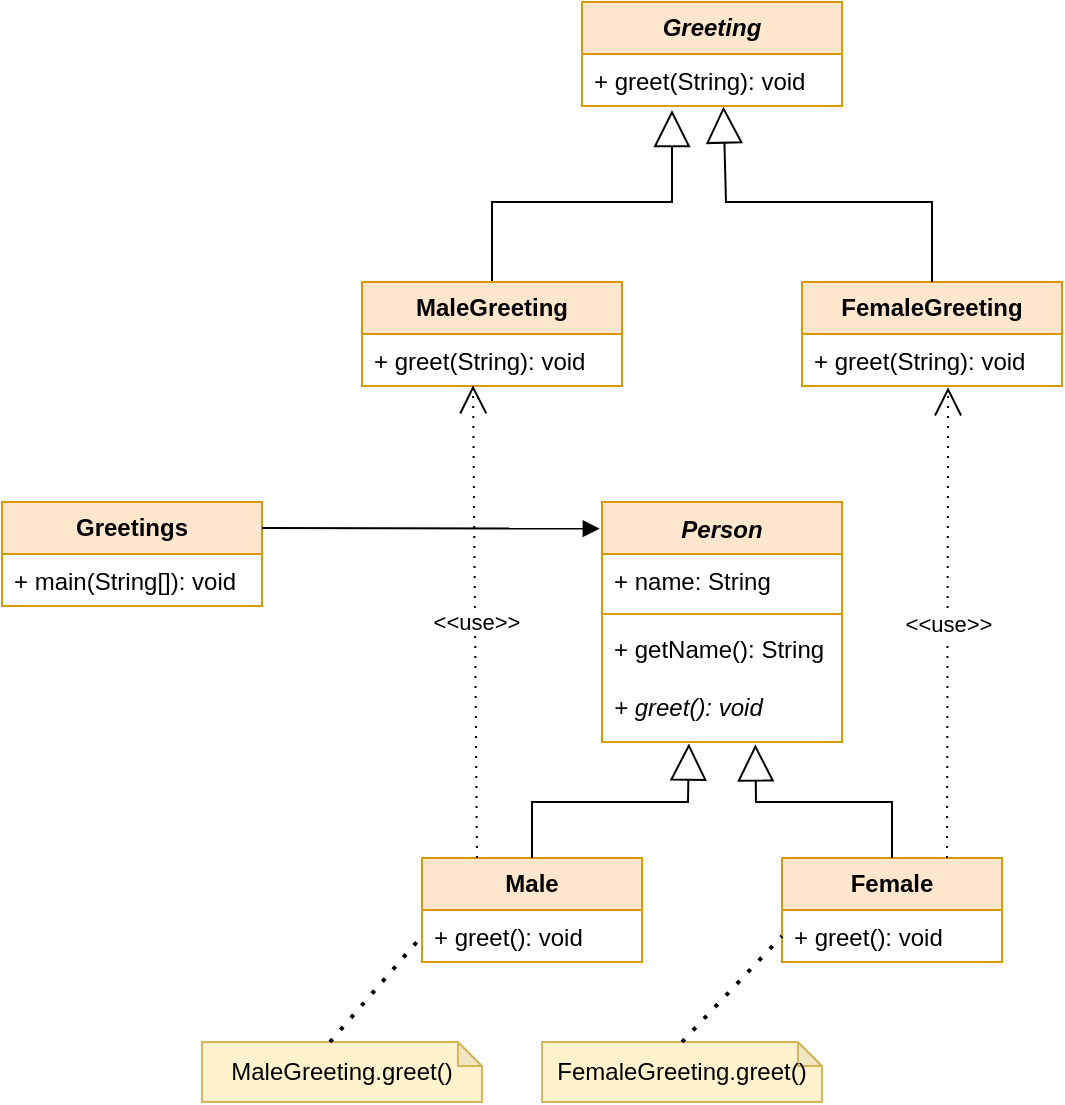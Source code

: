 <mxfile version="24.7.7">
  <diagram name="Page-1" id="bVBDr7YD2kAVq5JZf0o2">
    <mxGraphModel dx="1395" dy="622" grid="0" gridSize="10" guides="1" tooltips="1" connect="1" arrows="1" fold="1" page="0" pageScale="1" pageWidth="850" pageHeight="1100" math="0" shadow="0">
      <root>
        <mxCell id="0" />
        <mxCell id="1" parent="0" />
        <mxCell id="69hd-acSu9PRx414M_0n-7" value="&lt;b&gt;FemaleGreeting&lt;/b&gt;" style="swimlane;fontStyle=0;childLayout=stackLayout;horizontal=1;startSize=26;fillColor=#ffe6cc;horizontalStack=0;resizeParent=1;resizeParentMax=0;resizeLast=0;collapsible=1;marginBottom=0;whiteSpace=wrap;html=1;strokeColor=#d79b00;" vertex="1" parent="1">
          <mxGeometry x="500" y="300" width="130" height="52" as="geometry" />
        </mxCell>
        <mxCell id="69hd-acSu9PRx414M_0n-8" value="+ greet(String): void" style="text;strokeColor=none;fillColor=none;align=left;verticalAlign=top;spacingLeft=4;spacingRight=4;overflow=hidden;rotatable=0;points=[[0,0.5],[1,0.5]];portConstraint=eastwest;whiteSpace=wrap;html=1;" vertex="1" parent="69hd-acSu9PRx414M_0n-7">
          <mxGeometry y="26" width="130" height="26" as="geometry" />
        </mxCell>
        <mxCell id="69hd-acSu9PRx414M_0n-9" value="" style="endArrow=block;endSize=16;endFill=0;html=1;rounded=0;exitX=0.5;exitY=0;exitDx=0;exitDy=0;" edge="1" parent="1" source="69hd-acSu9PRx414M_0n-17">
          <mxGeometry width="160" relative="1" as="geometry">
            <mxPoint x="335" y="300" as="sourcePoint" />
            <mxPoint x="435" y="214" as="targetPoint" />
            <Array as="points">
              <mxPoint x="345" y="260" />
              <mxPoint x="435" y="260" />
            </Array>
          </mxGeometry>
        </mxCell>
        <mxCell id="69hd-acSu9PRx414M_0n-10" value="" style="endArrow=block;endSize=16;endFill=0;html=1;rounded=0;exitX=0.5;exitY=0;exitDx=0;exitDy=0;entryX=0.544;entryY=1.008;entryDx=0;entryDy=0;entryPerimeter=0;" edge="1" parent="1" source="69hd-acSu9PRx414M_0n-7" target="69hd-acSu9PRx414M_0n-20">
          <mxGeometry width="160" relative="1" as="geometry">
            <mxPoint x="430" y="320" as="sourcePoint" />
            <mxPoint x="462.415" y="222" as="targetPoint" />
            <Array as="points">
              <mxPoint x="565" y="260" />
              <mxPoint x="462" y="260" />
            </Array>
          </mxGeometry>
        </mxCell>
        <mxCell id="69hd-acSu9PRx414M_0n-13" value="&lt;i style=&quot;&quot;&gt;Person&lt;/i&gt;" style="swimlane;fontStyle=1;align=center;verticalAlign=top;childLayout=stackLayout;horizontal=1;startSize=26;horizontalStack=0;resizeParent=1;resizeParentMax=0;resizeLast=0;collapsible=1;marginBottom=0;whiteSpace=wrap;html=1;fillColor=#ffe6cc;strokeColor=#d79b00;" vertex="1" parent="1">
          <mxGeometry x="400" y="410" width="120" height="120" as="geometry" />
        </mxCell>
        <mxCell id="69hd-acSu9PRx414M_0n-14" value="+ name: String" style="text;strokeColor=none;fillColor=none;align=left;verticalAlign=top;spacingLeft=4;spacingRight=4;overflow=hidden;rotatable=0;points=[[0,0.5],[1,0.5]];portConstraint=eastwest;whiteSpace=wrap;html=1;" vertex="1" parent="69hd-acSu9PRx414M_0n-13">
          <mxGeometry y="26" width="120" height="26" as="geometry" />
        </mxCell>
        <mxCell id="69hd-acSu9PRx414M_0n-15" value="" style="line;strokeWidth=1;fillColor=none;align=left;verticalAlign=middle;spacingTop=-1;spacingLeft=3;spacingRight=3;rotatable=0;labelPosition=right;points=[];portConstraint=eastwest;strokeColor=inherit;" vertex="1" parent="69hd-acSu9PRx414M_0n-13">
          <mxGeometry y="52" width="120" height="8" as="geometry" />
        </mxCell>
        <mxCell id="69hd-acSu9PRx414M_0n-16" value="+ getName(): String&lt;div&gt;&lt;br&gt;&lt;/div&gt;&lt;div&gt;&lt;i&gt;+ greet(): void&lt;/i&gt;&lt;/div&gt;" style="text;strokeColor=none;fillColor=none;align=left;verticalAlign=top;spacingLeft=4;spacingRight=4;overflow=hidden;rotatable=0;points=[[0,0.5],[1,0.5]];portConstraint=eastwest;whiteSpace=wrap;html=1;" vertex="1" parent="69hd-acSu9PRx414M_0n-13">
          <mxGeometry y="60" width="120" height="60" as="geometry" />
        </mxCell>
        <mxCell id="69hd-acSu9PRx414M_0n-17" value="&lt;b&gt;MaleGreeting&lt;/b&gt;" style="swimlane;fontStyle=0;childLayout=stackLayout;horizontal=1;startSize=26;fillColor=#ffe6cc;horizontalStack=0;resizeParent=1;resizeParentMax=0;resizeLast=0;collapsible=1;marginBottom=0;whiteSpace=wrap;html=1;strokeColor=#d79b00;" vertex="1" parent="1">
          <mxGeometry x="280" y="300" width="130" height="52" as="geometry" />
        </mxCell>
        <mxCell id="69hd-acSu9PRx414M_0n-18" value="+ greet(String): void" style="text;strokeColor=none;fillColor=none;align=left;verticalAlign=top;spacingLeft=4;spacingRight=4;overflow=hidden;rotatable=0;points=[[0,0.5],[1,0.5]];portConstraint=eastwest;whiteSpace=wrap;html=1;" vertex="1" parent="69hd-acSu9PRx414M_0n-17">
          <mxGeometry y="26" width="130" height="26" as="geometry" />
        </mxCell>
        <mxCell id="69hd-acSu9PRx414M_0n-19" value="&lt;b&gt;&lt;i&gt;Greeting&lt;/i&gt;&lt;/b&gt;" style="swimlane;fontStyle=0;childLayout=stackLayout;horizontal=1;startSize=26;fillColor=#ffe6cc;horizontalStack=0;resizeParent=1;resizeParentMax=0;resizeLast=0;collapsible=1;marginBottom=0;whiteSpace=wrap;html=1;strokeColor=#d79b00;" vertex="1" parent="1">
          <mxGeometry x="390" y="160" width="130" height="52" as="geometry" />
        </mxCell>
        <mxCell id="69hd-acSu9PRx414M_0n-20" value="+ greet(String): void" style="text;strokeColor=none;fillColor=none;align=left;verticalAlign=top;spacingLeft=4;spacingRight=4;overflow=hidden;rotatable=0;points=[[0,0.5],[1,0.5]];portConstraint=eastwest;whiteSpace=wrap;html=1;" vertex="1" parent="69hd-acSu9PRx414M_0n-19">
          <mxGeometry y="26" width="130" height="26" as="geometry" />
        </mxCell>
        <mxCell id="69hd-acSu9PRx414M_0n-37" value="&lt;b&gt;Male&lt;/b&gt;" style="swimlane;fontStyle=0;childLayout=stackLayout;horizontal=1;startSize=26;fillColor=#ffe6cc;horizontalStack=0;resizeParent=1;resizeParentMax=0;resizeLast=0;collapsible=1;marginBottom=0;whiteSpace=wrap;html=1;strokeColor=#d79b00;" vertex="1" parent="1">
          <mxGeometry x="310" y="588" width="110" height="52" as="geometry" />
        </mxCell>
        <mxCell id="69hd-acSu9PRx414M_0n-40" value="+ greet(): void" style="text;strokeColor=none;fillColor=none;align=left;verticalAlign=top;spacingLeft=4;spacingRight=4;overflow=hidden;rotatable=0;points=[[0,0.5],[1,0.5]];portConstraint=eastwest;whiteSpace=wrap;html=1;" vertex="1" parent="69hd-acSu9PRx414M_0n-37">
          <mxGeometry y="26" width="110" height="26" as="geometry" />
        </mxCell>
        <mxCell id="69hd-acSu9PRx414M_0n-41" value="&lt;b&gt;Female&lt;/b&gt;" style="swimlane;fontStyle=0;childLayout=stackLayout;horizontal=1;startSize=26;fillColor=#ffe6cc;horizontalStack=0;resizeParent=1;resizeParentMax=0;resizeLast=0;collapsible=1;marginBottom=0;whiteSpace=wrap;html=1;strokeColor=#d79b00;" vertex="1" parent="1">
          <mxGeometry x="490" y="588" width="110" height="52" as="geometry" />
        </mxCell>
        <mxCell id="69hd-acSu9PRx414M_0n-42" value="+ greet(): void" style="text;strokeColor=none;fillColor=none;align=left;verticalAlign=top;spacingLeft=4;spacingRight=4;overflow=hidden;rotatable=0;points=[[0,0.5],[1,0.5]];portConstraint=eastwest;whiteSpace=wrap;html=1;" vertex="1" parent="69hd-acSu9PRx414M_0n-41">
          <mxGeometry y="26" width="110" height="26" as="geometry" />
        </mxCell>
        <mxCell id="69hd-acSu9PRx414M_0n-43" value="MaleGreeting.greet()" style="shape=note;whiteSpace=wrap;html=1;backgroundOutline=1;darkOpacity=0.05;size=12;fillColor=#fff2cc;strokeColor=#d6b656;" vertex="1" parent="1">
          <mxGeometry x="200" y="680" width="140" height="30" as="geometry" />
        </mxCell>
        <mxCell id="69hd-acSu9PRx414M_0n-44" value="" style="endArrow=none;dashed=1;html=1;dashPattern=1 3;strokeWidth=2;rounded=0;exitX=0;exitY=0;exitDx=64;exitDy=0;exitPerimeter=0;entryX=0;entryY=0.5;entryDx=0;entryDy=0;" edge="1" parent="1" source="69hd-acSu9PRx414M_0n-43" target="69hd-acSu9PRx414M_0n-40">
          <mxGeometry width="50" height="50" relative="1" as="geometry">
            <mxPoint x="370" y="770" as="sourcePoint" />
            <mxPoint x="420" y="720" as="targetPoint" />
          </mxGeometry>
        </mxCell>
        <mxCell id="69hd-acSu9PRx414M_0n-46" value="FemaleGreeting.greet()" style="shape=note;whiteSpace=wrap;html=1;backgroundOutline=1;darkOpacity=0.05;size=12;fillColor=#fff2cc;strokeColor=#d6b656;" vertex="1" parent="1">
          <mxGeometry x="370" y="680" width="140" height="30" as="geometry" />
        </mxCell>
        <mxCell id="69hd-acSu9PRx414M_0n-47" value="" style="endArrow=block;endSize=16;endFill=0;html=1;rounded=0;entryX=0.639;entryY=1.02;entryDx=0;entryDy=0;entryPerimeter=0;exitX=0.5;exitY=0;exitDx=0;exitDy=0;" edge="1" parent="1" source="69hd-acSu9PRx414M_0n-41" target="69hd-acSu9PRx414M_0n-16">
          <mxGeometry width="160" relative="1" as="geometry">
            <mxPoint x="580" y="560" as="sourcePoint" />
            <mxPoint x="440" y="500" as="targetPoint" />
            <Array as="points">
              <mxPoint x="545" y="560" />
              <mxPoint x="477" y="560" />
            </Array>
          </mxGeometry>
        </mxCell>
        <mxCell id="69hd-acSu9PRx414M_0n-48" value="" style="endArrow=block;endSize=16;endFill=0;html=1;rounded=0;entryX=0.362;entryY=1.012;entryDx=0;entryDy=0;entryPerimeter=0;exitX=0.5;exitY=0;exitDx=0;exitDy=0;" edge="1" parent="1" source="69hd-acSu9PRx414M_0n-37" target="69hd-acSu9PRx414M_0n-16">
          <mxGeometry width="160" relative="1" as="geometry">
            <mxPoint x="555" y="598" as="sourcePoint" />
            <mxPoint x="487" y="541" as="targetPoint" />
            <Array as="points">
              <mxPoint x="365" y="560" />
              <mxPoint x="443" y="560" />
            </Array>
          </mxGeometry>
        </mxCell>
        <mxCell id="69hd-acSu9PRx414M_0n-49" value="" style="endArrow=none;dashed=1;html=1;dashPattern=1 3;strokeWidth=2;rounded=0;exitX=0.5;exitY=0;exitDx=0;exitDy=0;exitPerimeter=0;entryX=0;entryY=0.5;entryDx=0;entryDy=0;" edge="1" parent="1" source="69hd-acSu9PRx414M_0n-46" target="69hd-acSu9PRx414M_0n-42">
          <mxGeometry width="50" height="50" relative="1" as="geometry">
            <mxPoint x="283" y="690" as="sourcePoint" />
            <mxPoint x="320" y="637" as="targetPoint" />
          </mxGeometry>
        </mxCell>
        <mxCell id="69hd-acSu9PRx414M_0n-50" value="&amp;lt;&amp;lt;use&amp;gt;&amp;gt;" style="endArrow=open;endSize=12;dashed=1;html=1;rounded=0;exitX=0.25;exitY=0;exitDx=0;exitDy=0;entryX=0.427;entryY=0.985;entryDx=0;entryDy=0;entryPerimeter=0;dashPattern=1 4;" edge="1" parent="1" source="69hd-acSu9PRx414M_0n-37" target="69hd-acSu9PRx414M_0n-18">
          <mxGeometry width="160" relative="1" as="geometry">
            <mxPoint x="390" y="440" as="sourcePoint" />
            <mxPoint x="330" y="360" as="targetPoint" />
          </mxGeometry>
        </mxCell>
        <mxCell id="69hd-acSu9PRx414M_0n-51" value="&amp;lt;&amp;lt;use&amp;gt;&amp;gt;" style="endArrow=open;endSize=12;dashed=1;html=1;rounded=0;exitX=0.75;exitY=0;exitDx=0;exitDy=0;dashPattern=1 4;entryX=0.562;entryY=1.024;entryDx=0;entryDy=0;entryPerimeter=0;" edge="1" parent="1" source="69hd-acSu9PRx414M_0n-41" target="69hd-acSu9PRx414M_0n-8">
          <mxGeometry width="160" relative="1" as="geometry">
            <mxPoint x="582" y="588" as="sourcePoint" />
            <mxPoint x="571" y="353" as="targetPoint" />
          </mxGeometry>
        </mxCell>
        <mxCell id="69hd-acSu9PRx414M_0n-52" value="&lt;b&gt;Greetings&lt;/b&gt;" style="swimlane;fontStyle=0;childLayout=stackLayout;horizontal=1;startSize=26;fillColor=#ffe6cc;horizontalStack=0;resizeParent=1;resizeParentMax=0;resizeLast=0;collapsible=1;marginBottom=0;whiteSpace=wrap;html=1;strokeColor=#d79b00;" vertex="1" parent="1">
          <mxGeometry x="100" y="410" width="130" height="52" as="geometry" />
        </mxCell>
        <mxCell id="69hd-acSu9PRx414M_0n-53" value="+ main(String[]): void" style="text;strokeColor=none;fillColor=none;align=left;verticalAlign=top;spacingLeft=4;spacingRight=4;overflow=hidden;rotatable=0;points=[[0,0.5],[1,0.5]];portConstraint=eastwest;whiteSpace=wrap;html=1;" vertex="1" parent="69hd-acSu9PRx414M_0n-52">
          <mxGeometry y="26" width="130" height="26" as="geometry" />
        </mxCell>
        <mxCell id="69hd-acSu9PRx414M_0n-56" value="" style="html=1;verticalAlign=bottom;endArrow=block;curved=0;rounded=0;exitX=1;exitY=0.25;exitDx=0;exitDy=0;entryX=-0.009;entryY=0.111;entryDx=0;entryDy=0;entryPerimeter=0;" edge="1" parent="1" source="69hd-acSu9PRx414M_0n-52" target="69hd-acSu9PRx414M_0n-13">
          <mxGeometry width="80" relative="1" as="geometry">
            <mxPoint x="270" y="420" as="sourcePoint" />
            <mxPoint x="350" y="420" as="targetPoint" />
          </mxGeometry>
        </mxCell>
      </root>
    </mxGraphModel>
  </diagram>
</mxfile>
